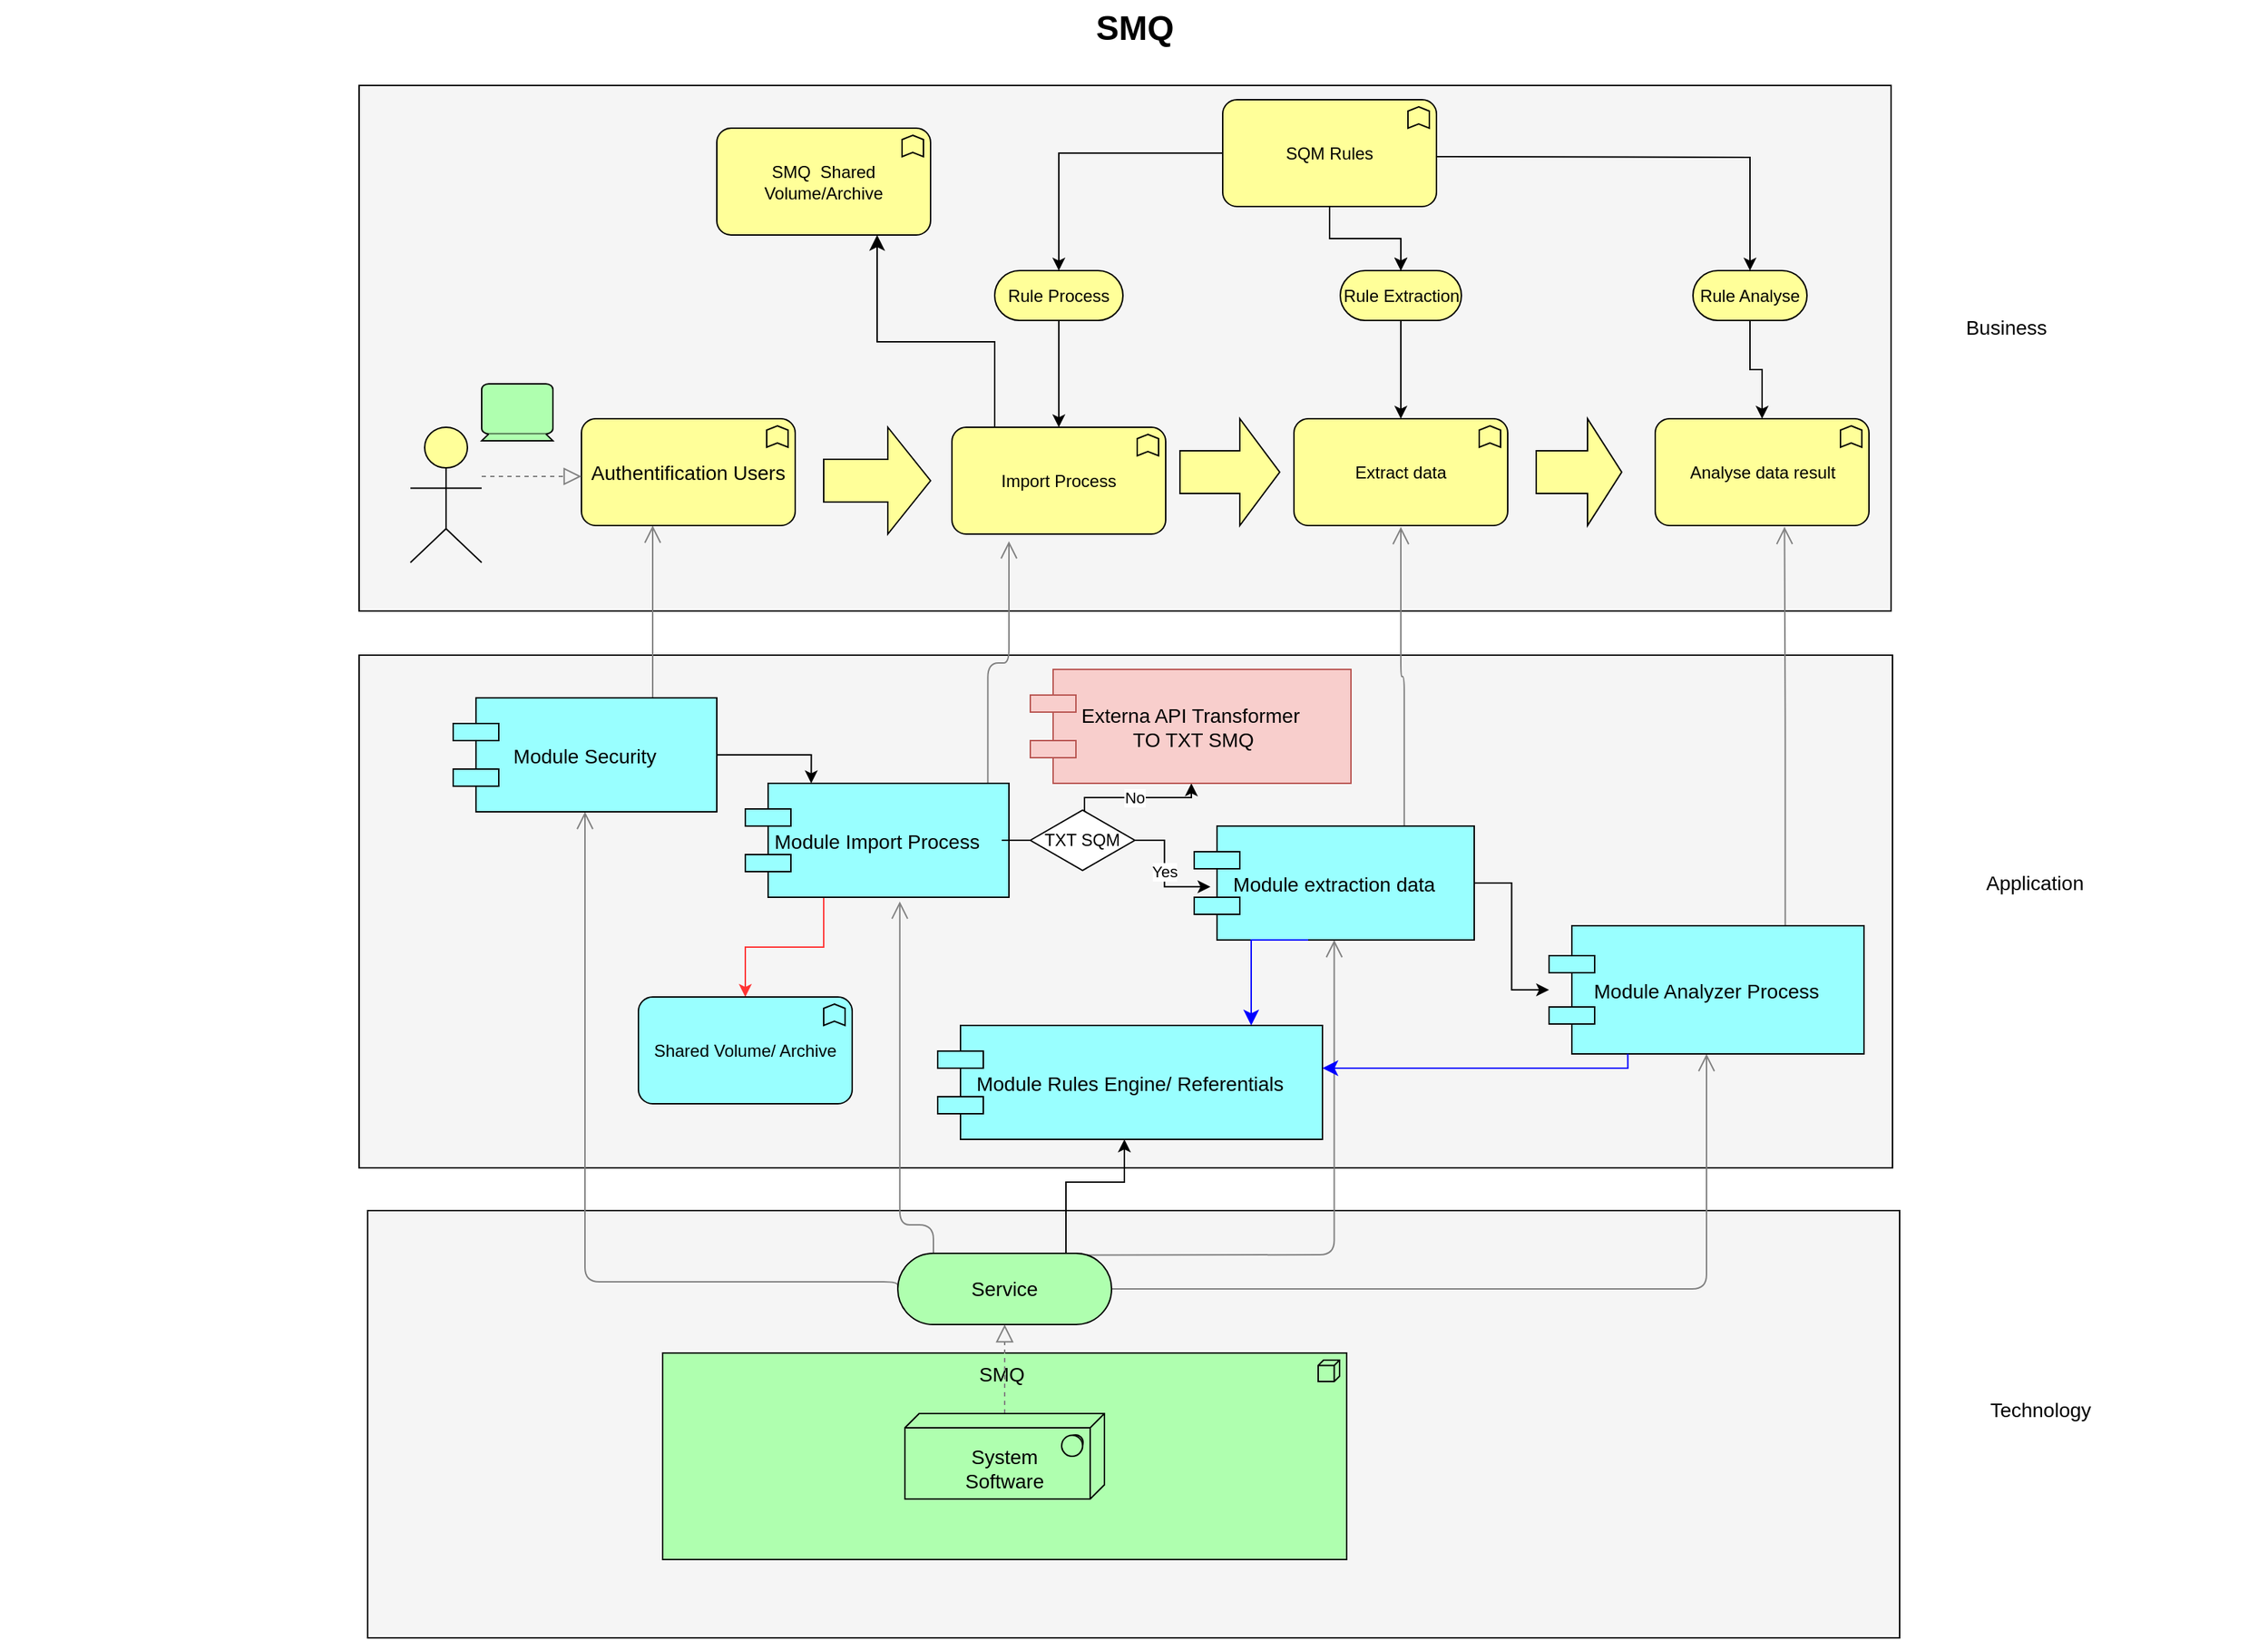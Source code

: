 <mxfile version="21.0.2" type="github">
  <diagram id="6I0OCvxSQrVGMHxT2VVA" name="Page-1">
    <mxGraphModel dx="1902" dy="549" grid="1" gridSize="10" guides="1" tooltips="1" connect="1" arrows="1" fold="1" page="1" pageScale="1" pageWidth="850" pageHeight="1100" math="0" shadow="0">
      <root>
        <mxCell id="0" />
        <mxCell id="1" parent="0" />
        <mxCell id="dKdSaXE48SgPbhcamS2K-30" value="" style="whiteSpace=wrap;html=1;strokeColor=default;strokeWidth=1;fillColor=#f5f5f5;fontSize=14;" parent="1" vertex="1">
          <mxGeometry x="200" y="890" width="1075" height="300" as="geometry" />
        </mxCell>
        <mxCell id="dKdSaXE48SgPbhcamS2K-31" value="" style="whiteSpace=wrap;html=1;strokeColor=default;strokeWidth=1;fillColor=#f5f5f5;fontSize=14;" parent="1" vertex="1">
          <mxGeometry x="194" y="500" width="1076" height="360" as="geometry" />
        </mxCell>
        <mxCell id="dKdSaXE48SgPbhcamS2K-32" value="" style="whiteSpace=wrap;html=1;strokeColor=default;strokeWidth=1;fillColor=#f5f5f5;fontSize=14;" parent="1" vertex="1">
          <mxGeometry x="194" y="100" width="1075" height="369" as="geometry" />
        </mxCell>
        <mxCell id="dKdSaXE48SgPbhcamS2K-33" value="SMQ&amp;nbsp;" style="html=1;whiteSpace=wrap;fillColor=#AFFFAF;shape=mxgraph.archimate3.application;appType=node;archiType=square;fontSize=14;verticalAlign=top;" parent="1" vertex="1">
          <mxGeometry x="407" y="990" width="480" height="145" as="geometry" />
        </mxCell>
        <mxCell id="dKdSaXE48SgPbhcamS2K-36" style="edgeStyle=elbowEdgeStyle;rounded=1;elbow=vertical;html=1;startSize=10;endArrow=block;endFill=0;endSize=10;jettySize=auto;orthogonalLoop=1;strokeColor=#808080;fontSize=14;dashed=1;" parent="1" source="dKdSaXE48SgPbhcamS2K-37" target="dKdSaXE48SgPbhcamS2K-45" edge="1">
          <mxGeometry relative="1" as="geometry" />
        </mxCell>
        <mxCell id="dKdSaXE48SgPbhcamS2K-37" value="&lt;div&gt;&lt;br&gt;&lt;/div&gt;&lt;div&gt;&lt;span&gt;System&lt;/span&gt;&lt;div&gt;Software&lt;/div&gt;&lt;/div&gt;" style="html=1;whiteSpace=wrap;fillColor=#AFFFAF;shape=mxgraph.archimate3.tech;techType=sysSw;fontSize=14;" parent="1" vertex="1">
          <mxGeometry x="577" y="1032.5" width="140" height="60" as="geometry" />
        </mxCell>
        <mxCell id="dKdSaXE48SgPbhcamS2K-41" style="edgeStyle=elbowEdgeStyle;rounded=1;elbow=vertical;html=1;startSize=10;endArrow=open;endFill=0;endSize=10;jettySize=auto;orthogonalLoop=1;strokeColor=#808080;fontSize=14;exitX=0;exitY=0;exitDx=150;exitDy=25;exitPerimeter=0;" parent="1" source="dKdSaXE48SgPbhcamS2K-45" target="dKdSaXE48SgPbhcamS2K-53" edge="1">
          <mxGeometry relative="1" as="geometry">
            <Array as="points">
              <mxPoint x="910" y="945" />
              <mxPoint x="1070" y="830" />
              <mxPoint x="909" y="700" />
            </Array>
          </mxGeometry>
        </mxCell>
        <mxCell id="dKdSaXE48SgPbhcamS2K-42" style="edgeStyle=elbowEdgeStyle;rounded=1;elbow=vertical;html=1;startSize=10;endArrow=open;endFill=0;endSize=10;jettySize=auto;orthogonalLoop=1;strokeColor=#808080;fontSize=14;entryX=0.5;entryY=1;exitX=0.769;exitY=0.025;exitPerimeter=0;" parent="1" source="dKdSaXE48SgPbhcamS2K-45" target="dKdSaXE48SgPbhcamS2K-51" edge="1">
          <mxGeometry relative="1" as="geometry">
            <Array as="points">
              <mxPoint x="720" y="921" />
              <mxPoint x="830" y="770" />
              <mxPoint x="809" y="650" />
            </Array>
          </mxGeometry>
        </mxCell>
        <mxCell id="dKdSaXE48SgPbhcamS2K-43" style="edgeStyle=elbowEdgeStyle;rounded=1;elbow=vertical;html=1;startSize=10;endArrow=open;endFill=0;endSize=10;jettySize=auto;orthogonalLoop=1;strokeColor=#808080;fontSize=14;entryX=0.586;entryY=1.037;entryDx=0;entryDy=0;entryPerimeter=0;exitX=0;exitY=0;exitDx=25;exitDy=0;exitPerimeter=0;" parent="1" source="dKdSaXE48SgPbhcamS2K-45" target="dKdSaXE48SgPbhcamS2K-49" edge="1">
          <mxGeometry relative="1" as="geometry">
            <Array as="points">
              <mxPoint x="580" y="900" />
              <mxPoint x="660" y="800" />
              <mxPoint x="647" y="690" />
            </Array>
          </mxGeometry>
        </mxCell>
        <mxCell id="dKdSaXE48SgPbhcamS2K-44" style="edgeStyle=elbowEdgeStyle;rounded=1;elbow=vertical;html=1;startSize=10;endArrow=open;endFill=0;endSize=10;jettySize=auto;orthogonalLoop=1;strokeColor=#808080;fontSize=14;exitX=0;exitY=0;exitPerimeter=0;exitDx=0;exitDy=25;" parent="1" source="dKdSaXE48SgPbhcamS2K-45" target="dKdSaXE48SgPbhcamS2K-47" edge="1">
          <mxGeometry relative="1" as="geometry">
            <Array as="points">
              <mxPoint x="510" y="940" />
              <mxPoint x="480" y="920" />
              <mxPoint x="440" y="750" />
              <mxPoint x="589" y="650" />
            </Array>
          </mxGeometry>
        </mxCell>
        <mxCell id="GWvJhFTaPys54hKGP2xo-32" value="" style="edgeStyle=orthogonalEdgeStyle;rounded=0;orthogonalLoop=1;jettySize=auto;html=1;" parent="1" source="dKdSaXE48SgPbhcamS2K-45" target="GWvJhFTaPys54hKGP2xo-26" edge="1">
          <mxGeometry relative="1" as="geometry">
            <Array as="points">
              <mxPoint x="690" y="870" />
              <mxPoint x="731" y="870" />
            </Array>
          </mxGeometry>
        </mxCell>
        <mxCell id="dKdSaXE48SgPbhcamS2K-45" value="Service" style="html=1;whiteSpace=wrap;fillColor=#AFFFAF;shape=mxgraph.archimate3.service;fontSize=14;" parent="1" vertex="1">
          <mxGeometry x="572" y="920" width="150" height="50" as="geometry" />
        </mxCell>
        <mxCell id="dKdSaXE48SgPbhcamS2K-46" style="edgeStyle=elbowEdgeStyle;rounded=1;elbow=vertical;html=1;startSize=10;endArrow=open;endFill=0;endSize=10;jettySize=auto;orthogonalLoop=1;strokeColor=#808080;fontSize=14;" parent="1" source="dKdSaXE48SgPbhcamS2K-47" target="dKdSaXE48SgPbhcamS2K-54" edge="1">
          <mxGeometry relative="1" as="geometry">
            <Array as="points">
              <mxPoint x="400" y="440" />
              <mxPoint x="530" y="320" />
              <mxPoint x="310" y="380" />
            </Array>
          </mxGeometry>
        </mxCell>
        <mxCell id="GWvJhFTaPys54hKGP2xo-29" value="" style="edgeStyle=orthogonalEdgeStyle;rounded=0;orthogonalLoop=1;jettySize=auto;html=1;entryX=0.25;entryY=0;entryDx=0;entryDy=0;" parent="1" source="dKdSaXE48SgPbhcamS2K-47" target="dKdSaXE48SgPbhcamS2K-49" edge="1">
          <mxGeometry relative="1" as="geometry" />
        </mxCell>
        <mxCell id="dKdSaXE48SgPbhcamS2K-47" value="Module Security" style="shape=component;align=center;fillColor=#99ffff;gradientColor=none;fontSize=14;" parent="1" vertex="1">
          <mxGeometry x="260" y="530" width="185" height="80" as="geometry" />
        </mxCell>
        <mxCell id="dKdSaXE48SgPbhcamS2K-48" style="edgeStyle=elbowEdgeStyle;rounded=1;elbow=vertical;html=1;startSize=10;endArrow=open;endFill=0;endSize=10;jettySize=auto;orthogonalLoop=1;strokeColor=#808080;fontSize=14;exitX=0.92;exitY=0.015;exitDx=0;exitDy=0;exitPerimeter=0;" parent="1" source="dKdSaXE48SgPbhcamS2K-49" edge="1">
          <mxGeometry relative="1" as="geometry">
            <mxPoint x="650" y="420" as="targetPoint" />
          </mxGeometry>
        </mxCell>
        <mxCell id="GWvJhFTaPys54hKGP2xo-30" value="Yes" style="edgeStyle=orthogonalEdgeStyle;rounded=0;orthogonalLoop=1;jettySize=auto;html=1;startArrow=none;entryX=0.058;entryY=0.533;entryDx=0;entryDy=0;entryPerimeter=0;" parent="1" source="QrLpYAZonQFjlP1X_FyF-5" target="dKdSaXE48SgPbhcamS2K-51" edge="1">
          <mxGeometry relative="1" as="geometry" />
        </mxCell>
        <mxCell id="k8HdCWha7RqeSMXcjrtG-8" value="" style="edgeStyle=orthogonalEdgeStyle;rounded=0;orthogonalLoop=1;jettySize=auto;html=1;strokeColor=#FF3333;" parent="1" source="dKdSaXE48SgPbhcamS2K-49" target="k8HdCWha7RqeSMXcjrtG-7" edge="1">
          <mxGeometry relative="1" as="geometry">
            <Array as="points">
              <mxPoint x="520" y="705" />
              <mxPoint x="465" y="705" />
            </Array>
          </mxGeometry>
        </mxCell>
        <mxCell id="dKdSaXE48SgPbhcamS2K-49" value="Module Import Process" style="shape=component;align=center;fillColor=#99ffff;gradientColor=none;fontSize=14;" parent="1" vertex="1">
          <mxGeometry x="465" y="590" width="185" height="80" as="geometry" />
        </mxCell>
        <mxCell id="dKdSaXE48SgPbhcamS2K-50" style="edgeStyle=elbowEdgeStyle;rounded=1;elbow=vertical;html=1;startSize=10;endArrow=open;endFill=0;endSize=10;jettySize=auto;orthogonalLoop=1;strokeColor=#808080;fontSize=14;exitX=0.75;exitY=0;exitDx=0;exitDy=0;" parent="1" source="dKdSaXE48SgPbhcamS2K-51" edge="1">
          <mxGeometry relative="1" as="geometry">
            <mxPoint x="925" y="410" as="targetPoint" />
          </mxGeometry>
        </mxCell>
        <mxCell id="GWvJhFTaPys54hKGP2xo-31" value="" style="edgeStyle=orthogonalEdgeStyle;rounded=0;orthogonalLoop=1;jettySize=auto;html=1;" parent="1" source="dKdSaXE48SgPbhcamS2K-51" target="dKdSaXE48SgPbhcamS2K-53" edge="1">
          <mxGeometry relative="1" as="geometry" />
        </mxCell>
        <mxCell id="dKdSaXE48SgPbhcamS2K-51" value="Module extraction data" style="shape=component;align=center;fillColor=#99ffff;gradientColor=none;fontSize=14;" parent="1" vertex="1">
          <mxGeometry x="780" y="620" width="196.5" height="80" as="geometry" />
        </mxCell>
        <mxCell id="dKdSaXE48SgPbhcamS2K-52" style="edgeStyle=elbowEdgeStyle;rounded=1;elbow=vertical;html=1;startSize=10;endArrow=open;endFill=0;endSize=10;jettySize=auto;orthogonalLoop=1;strokeColor=#808080;fontSize=14;exitX=0.75;exitY=0;exitDx=0;exitDy=0;entryX=0.677;entryY=1.012;entryDx=0;entryDy=0;entryPerimeter=0;" parent="1" source="dKdSaXE48SgPbhcamS2K-53" edge="1">
          <mxGeometry relative="1" as="geometry">
            <mxPoint x="1194.229" y="409.9" as="targetPoint" />
          </mxGeometry>
        </mxCell>
        <mxCell id="dKdSaXE48SgPbhcamS2K-53" value="Module Analyzer Process" style="shape=component;align=center;fillColor=#99ffff;gradientColor=none;fontSize=14;" parent="1" vertex="1">
          <mxGeometry x="1029" y="690" width="221" height="90" as="geometry" />
        </mxCell>
        <mxCell id="dKdSaXE48SgPbhcamS2K-54" value="Authentification Users" style="html=1;whiteSpace=wrap;fillColor=#ffff99;shape=mxgraph.archimate3.application;appType=func;archiType=rounded;fontSize=14;" parent="1" vertex="1">
          <mxGeometry x="350" y="334" width="150" height="75" as="geometry" />
        </mxCell>
        <mxCell id="dKdSaXE48SgPbhcamS2K-58" value="Technology" style="text;html=1;strokeColor=none;fillColor=none;align=center;verticalAlign=middle;whiteSpace=wrap;fontSize=14;" parent="1" vertex="1">
          <mxGeometry x="1253.5" y="1020" width="240" height="20" as="geometry" />
        </mxCell>
        <mxCell id="dKdSaXE48SgPbhcamS2K-59" value="Application" style="text;html=1;strokeColor=none;fillColor=none;align=center;verticalAlign=middle;whiteSpace=wrap;fontSize=14;" parent="1" vertex="1">
          <mxGeometry x="1250" y="650" width="240" height="20" as="geometry" />
        </mxCell>
        <mxCell id="dKdSaXE48SgPbhcamS2K-60" value="Business" style="text;html=1;strokeColor=none;fillColor=none;align=center;verticalAlign=middle;whiteSpace=wrap;fontSize=14;" parent="1" vertex="1">
          <mxGeometry x="1230" y="260" width="240" height="20" as="geometry" />
        </mxCell>
        <mxCell id="dKdSaXE48SgPbhcamS2K-61" style="edgeStyle=elbowEdgeStyle;rounded=1;elbow=vertical;html=1;dashed=1;startSize=10;endArrow=block;endFill=0;endSize=10;jettySize=auto;orthogonalLoop=1;strokeColor=#808080;fontSize=14;" parent="1" source="dKdSaXE48SgPbhcamS2K-62" target="dKdSaXE48SgPbhcamS2K-54" edge="1">
          <mxGeometry relative="1" as="geometry" />
        </mxCell>
        <mxCell id="dKdSaXE48SgPbhcamS2K-62" value="" style="html=1;whiteSpace=wrap;fillColor=#ffff99;shape=mxgraph.archimate3.actor;fontSize=14;" parent="1" vertex="1">
          <mxGeometry x="230" y="340" width="50" height="95" as="geometry" />
        </mxCell>
        <mxCell id="dKdSaXE48SgPbhcamS2K-63" value="SMQ" style="text;strokeColor=none;fillColor=none;html=1;fontSize=24;fontStyle=1;verticalAlign=middle;align=center;" parent="1" vertex="1">
          <mxGeometry x="-57.5" y="40" width="1590" height="40" as="geometry" />
        </mxCell>
        <mxCell id="GWvJhFTaPys54hKGP2xo-2" value="" style="html=1;outlineConnect=0;whiteSpace=wrap;fillColor=#ffff99;shape=mxgraph.archimate3.process;" parent="1" vertex="1">
          <mxGeometry x="520" y="340" width="75" height="75" as="geometry" />
        </mxCell>
        <mxCell id="GWvJhFTaPys54hKGP2xo-3" value="" style="html=1;outlineConnect=0;whiteSpace=wrap;fillColor=#ffff99;shape=mxgraph.archimate3.process;" parent="1" vertex="1">
          <mxGeometry x="770" y="334" width="70" height="75" as="geometry" />
        </mxCell>
        <mxCell id="GWvJhFTaPys54hKGP2xo-4" value="" style="html=1;outlineConnect=0;whiteSpace=wrap;fillColor=#ffff99;shape=mxgraph.archimate3.process;" parent="1" vertex="1">
          <mxGeometry x="1020" y="334" width="60" height="75" as="geometry" />
        </mxCell>
        <mxCell id="GWvJhFTaPys54hKGP2xo-6" value="Import Process" style="html=1;outlineConnect=0;whiteSpace=wrap;fillColor=#ffff99;shape=mxgraph.archimate3.application;appType=func;archiType=rounded;" parent="1" vertex="1">
          <mxGeometry x="610" y="340" width="150" height="75" as="geometry" />
        </mxCell>
        <mxCell id="GWvJhFTaPys54hKGP2xo-7" value="Extract data" style="html=1;outlineConnect=0;whiteSpace=wrap;fillColor=#ffff99;shape=mxgraph.archimate3.application;appType=func;archiType=rounded;" parent="1" vertex="1">
          <mxGeometry x="850" y="334" width="150" height="75" as="geometry" />
        </mxCell>
        <mxCell id="GWvJhFTaPys54hKGP2xo-8" value="Analyse data result" style="html=1;outlineConnect=0;whiteSpace=wrap;fillColor=#ffff99;shape=mxgraph.archimate3.application;appType=func;archiType=rounded;" parent="1" vertex="1">
          <mxGeometry x="1103.5" y="334" width="150" height="75" as="geometry" />
        </mxCell>
        <mxCell id="GWvJhFTaPys54hKGP2xo-9" value="" style="html=1;outlineConnect=0;whiteSpace=wrap;fillColor=#AFFFAF;shape=mxgraph.archimate3.device;" parent="1" vertex="1">
          <mxGeometry x="280" y="309.5" width="50" height="40" as="geometry" />
        </mxCell>
        <mxCell id="GWvJhFTaPys54hKGP2xo-20" value="" style="edgeStyle=orthogonalEdgeStyle;rounded=0;orthogonalLoop=1;jettySize=auto;html=1;" parent="1" source="GWvJhFTaPys54hKGP2xo-15" target="GWvJhFTaPys54hKGP2xo-6" edge="1">
          <mxGeometry relative="1" as="geometry" />
        </mxCell>
        <mxCell id="GWvJhFTaPys54hKGP2xo-15" value="Rule Process" style="html=1;outlineConnect=0;whiteSpace=wrap;fillColor=#ffff99;shape=mxgraph.archimate3.service;" parent="1" vertex="1">
          <mxGeometry x="640" y="230" width="90" height="35" as="geometry" />
        </mxCell>
        <mxCell id="GWvJhFTaPys54hKGP2xo-19" value="" style="edgeStyle=orthogonalEdgeStyle;rounded=0;orthogonalLoop=1;jettySize=auto;html=1;" parent="1" source="GWvJhFTaPys54hKGP2xo-16" target="GWvJhFTaPys54hKGP2xo-7" edge="1">
          <mxGeometry relative="1" as="geometry" />
        </mxCell>
        <mxCell id="GWvJhFTaPys54hKGP2xo-16" value="Rule Extraction" style="html=1;outlineConnect=0;whiteSpace=wrap;fillColor=#ffff99;shape=mxgraph.archimate3.service;" parent="1" vertex="1">
          <mxGeometry x="882.5" y="230" width="85" height="35" as="geometry" />
        </mxCell>
        <mxCell id="GWvJhFTaPys54hKGP2xo-18" value="" style="edgeStyle=orthogonalEdgeStyle;rounded=0;orthogonalLoop=1;jettySize=auto;html=1;entryX=0.5;entryY=0;entryDx=0;entryDy=0;entryPerimeter=0;" parent="1" source="GWvJhFTaPys54hKGP2xo-17" target="GWvJhFTaPys54hKGP2xo-8" edge="1">
          <mxGeometry relative="1" as="geometry">
            <mxPoint x="1170" y="330" as="targetPoint" />
          </mxGeometry>
        </mxCell>
        <mxCell id="GWvJhFTaPys54hKGP2xo-17" value="Rule Analyse" style="html=1;outlineConnect=0;whiteSpace=wrap;fillColor=#ffff99;shape=mxgraph.archimate3.service;" parent="1" vertex="1">
          <mxGeometry x="1130" y="230" width="80" height="35" as="geometry" />
        </mxCell>
        <mxCell id="GWvJhFTaPys54hKGP2xo-22" value="" style="edgeStyle=orthogonalEdgeStyle;rounded=0;orthogonalLoop=1;jettySize=auto;html=1;" parent="1" source="GWvJhFTaPys54hKGP2xo-21" target="GWvJhFTaPys54hKGP2xo-16" edge="1">
          <mxGeometry relative="1" as="geometry" />
        </mxCell>
        <mxCell id="GWvJhFTaPys54hKGP2xo-23" value="" style="edgeStyle=orthogonalEdgeStyle;rounded=0;orthogonalLoop=1;jettySize=auto;html=1;" parent="1" source="GWvJhFTaPys54hKGP2xo-21" target="GWvJhFTaPys54hKGP2xo-16" edge="1">
          <mxGeometry relative="1" as="geometry" />
        </mxCell>
        <mxCell id="GWvJhFTaPys54hKGP2xo-21" value="SQM Rules" style="html=1;outlineConnect=0;whiteSpace=wrap;fillColor=#ffff99;shape=mxgraph.archimate3.application;appType=func;archiType=rounded;" parent="1" vertex="1">
          <mxGeometry x="800" y="110" width="150" height="75" as="geometry" />
        </mxCell>
        <mxCell id="GWvJhFTaPys54hKGP2xo-24" value="" style="edgeStyle=orthogonalEdgeStyle;rounded=0;orthogonalLoop=1;jettySize=auto;html=1;entryX=0.5;entryY=0;entryDx=0;entryDy=0;entryPerimeter=0;" parent="1" target="GWvJhFTaPys54hKGP2xo-17" edge="1">
          <mxGeometry relative="1" as="geometry">
            <mxPoint x="950" y="150" as="sourcePoint" />
            <mxPoint x="1000" y="195" as="targetPoint" />
          </mxGeometry>
        </mxCell>
        <mxCell id="GWvJhFTaPys54hKGP2xo-25" value="" style="edgeStyle=orthogonalEdgeStyle;rounded=0;orthogonalLoop=1;jettySize=auto;html=1;exitX=0;exitY=0.5;exitDx=0;exitDy=0;exitPerimeter=0;" parent="1" source="GWvJhFTaPys54hKGP2xo-21" target="GWvJhFTaPys54hKGP2xo-15" edge="1">
          <mxGeometry relative="1" as="geometry">
            <mxPoint x="730" y="160" as="sourcePoint" />
            <mxPoint x="780" y="205" as="targetPoint" />
            <Array as="points" />
          </mxGeometry>
        </mxCell>
        <mxCell id="GWvJhFTaPys54hKGP2xo-26" value="Module Rules Engine/ Referentials" style="shape=component;align=center;fillColor=#99ffff;gradientColor=none;fontSize=14;" parent="1" vertex="1">
          <mxGeometry x="600" y="760" width="270" height="80" as="geometry" />
        </mxCell>
        <mxCell id="GWvJhFTaPys54hKGP2xo-40" value="" style="edgeStyle=segmentEdgeStyle;endArrow=classic;html=1;curved=0;rounded=0;endSize=8;startSize=8;exitX=0.25;exitY=1;exitDx=0;exitDy=0;strokeColor=#0000FF;" parent="1" source="dKdSaXE48SgPbhcamS2K-53" edge="1">
          <mxGeometry width="50" height="50" relative="1" as="geometry">
            <mxPoint x="790" y="870" as="sourcePoint" />
            <mxPoint x="870" y="790" as="targetPoint" />
            <Array as="points">
              <mxPoint x="1084" y="790" />
            </Array>
          </mxGeometry>
        </mxCell>
        <mxCell id="GWvJhFTaPys54hKGP2xo-41" value="" style="edgeStyle=segmentEdgeStyle;endArrow=classic;html=1;curved=0;rounded=0;endSize=8;startSize=8;strokeColor=#0000FF;" parent="1" edge="1">
          <mxGeometry width="50" height="50" relative="1" as="geometry">
            <mxPoint x="860" y="700" as="sourcePoint" />
            <mxPoint x="820" y="760" as="targetPoint" />
            <Array as="points">
              <mxPoint x="820" y="700" />
            </Array>
          </mxGeometry>
        </mxCell>
        <mxCell id="GWvJhFTaPys54hKGP2xo-43" style="edgeStyle=orthogonalEdgeStyle;rounded=0;orthogonalLoop=1;jettySize=auto;html=1;exitX=0.5;exitY=1;exitDx=0;exitDy=0;exitPerimeter=0;" parent="1" source="GWvJhFTaPys54hKGP2xo-17" target="GWvJhFTaPys54hKGP2xo-17" edge="1">
          <mxGeometry relative="1" as="geometry" />
        </mxCell>
        <mxCell id="k8HdCWha7RqeSMXcjrtG-1" value="SMQ&amp;nbsp; Shared Volume/Archive" style="html=1;outlineConnect=0;whiteSpace=wrap;fillColor=#ffff99;shape=mxgraph.archimate3.application;appType=func;archiType=rounded;" parent="1" vertex="1">
          <mxGeometry x="445" y="130" width="150" height="75" as="geometry" />
        </mxCell>
        <mxCell id="k8HdCWha7RqeSMXcjrtG-2" value="" style="edgeStyle=segmentEdgeStyle;endArrow=classic;html=1;curved=0;rounded=0;endSize=8;startSize=8;entryX=0.75;entryY=1;entryDx=0;entryDy=0;entryPerimeter=0;exitX=0.25;exitY=0;exitDx=0;exitDy=0;exitPerimeter=0;" parent="1" source="GWvJhFTaPys54hKGP2xo-6" target="k8HdCWha7RqeSMXcjrtG-1" edge="1">
          <mxGeometry width="50" height="50" relative="1" as="geometry">
            <mxPoint x="660" y="350" as="sourcePoint" />
            <mxPoint x="710" y="380" as="targetPoint" />
            <Array as="points">
              <mxPoint x="640" y="340" />
              <mxPoint x="640" y="280" />
              <mxPoint x="558" y="280" />
            </Array>
          </mxGeometry>
        </mxCell>
        <mxCell id="k8HdCWha7RqeSMXcjrtG-7" value="Shared Volume/ Archive" style="html=1;outlineConnect=0;whiteSpace=wrap;fillColor=#99ffff;shape=mxgraph.archimate3.application;appType=func;archiType=rounded;" parent="1" vertex="1">
          <mxGeometry x="390" y="740" width="150" height="75" as="geometry" />
        </mxCell>
        <mxCell id="QrLpYAZonQFjlP1X_FyF-9" value="No" style="edgeStyle=orthogonalEdgeStyle;rounded=0;orthogonalLoop=1;jettySize=auto;html=1;exitX=0.491;exitY=0.032;exitDx=0;exitDy=0;exitPerimeter=0;" edge="1" parent="1" source="QrLpYAZonQFjlP1X_FyF-5" target="QrLpYAZonQFjlP1X_FyF-3">
          <mxGeometry relative="1" as="geometry">
            <mxPoint x="710" y="610" as="sourcePoint" />
            <Array as="points">
              <mxPoint x="703" y="611" />
              <mxPoint x="703" y="600" />
              <mxPoint x="778" y="600" />
            </Array>
          </mxGeometry>
        </mxCell>
        <mxCell id="QrLpYAZonQFjlP1X_FyF-3" value="Externa API Transformer&#xa; TO TXT SMQ" style="shape=component;align=center;fillColor=#f8cecc;fontSize=14;strokeColor=#b85450;" vertex="1" parent="1">
          <mxGeometry x="665" y="510" width="225" height="80" as="geometry" />
        </mxCell>
        <mxCell id="QrLpYAZonQFjlP1X_FyF-7" value="" style="edgeStyle=orthogonalEdgeStyle;rounded=0;orthogonalLoop=1;jettySize=auto;html=1;endArrow=none;" edge="1" parent="1" source="dKdSaXE48SgPbhcamS2K-49" target="QrLpYAZonQFjlP1X_FyF-5">
          <mxGeometry relative="1" as="geometry">
            <mxPoint x="650" y="630" as="sourcePoint" />
            <mxPoint x="780" y="660" as="targetPoint" />
          </mxGeometry>
        </mxCell>
        <mxCell id="QrLpYAZonQFjlP1X_FyF-5" value="TXT SQM" style="html=1;whiteSpace=wrap;aspect=fixed;shape=isoRectangle;" vertex="1" parent="1">
          <mxGeometry x="665" y="608" width="73.33" height="44" as="geometry" />
        </mxCell>
      </root>
    </mxGraphModel>
  </diagram>
</mxfile>
